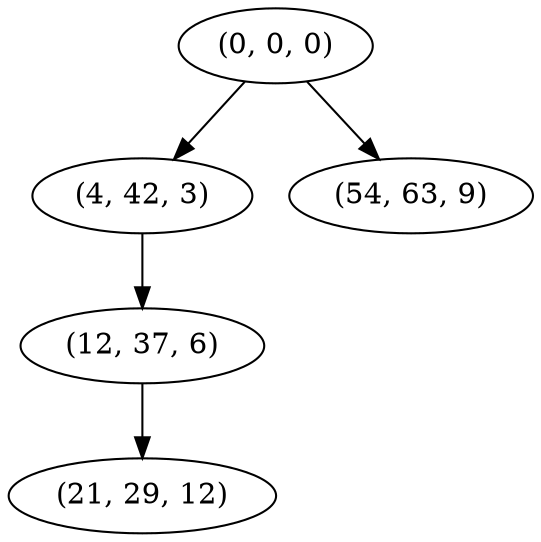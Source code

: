 digraph tree {
    "(0, 0, 0)";
    "(4, 42, 3)";
    "(12, 37, 6)";
    "(21, 29, 12)";
    "(54, 63, 9)";
    "(0, 0, 0)" -> "(4, 42, 3)";
    "(0, 0, 0)" -> "(54, 63, 9)";
    "(4, 42, 3)" -> "(12, 37, 6)";
    "(12, 37, 6)" -> "(21, 29, 12)";
}
